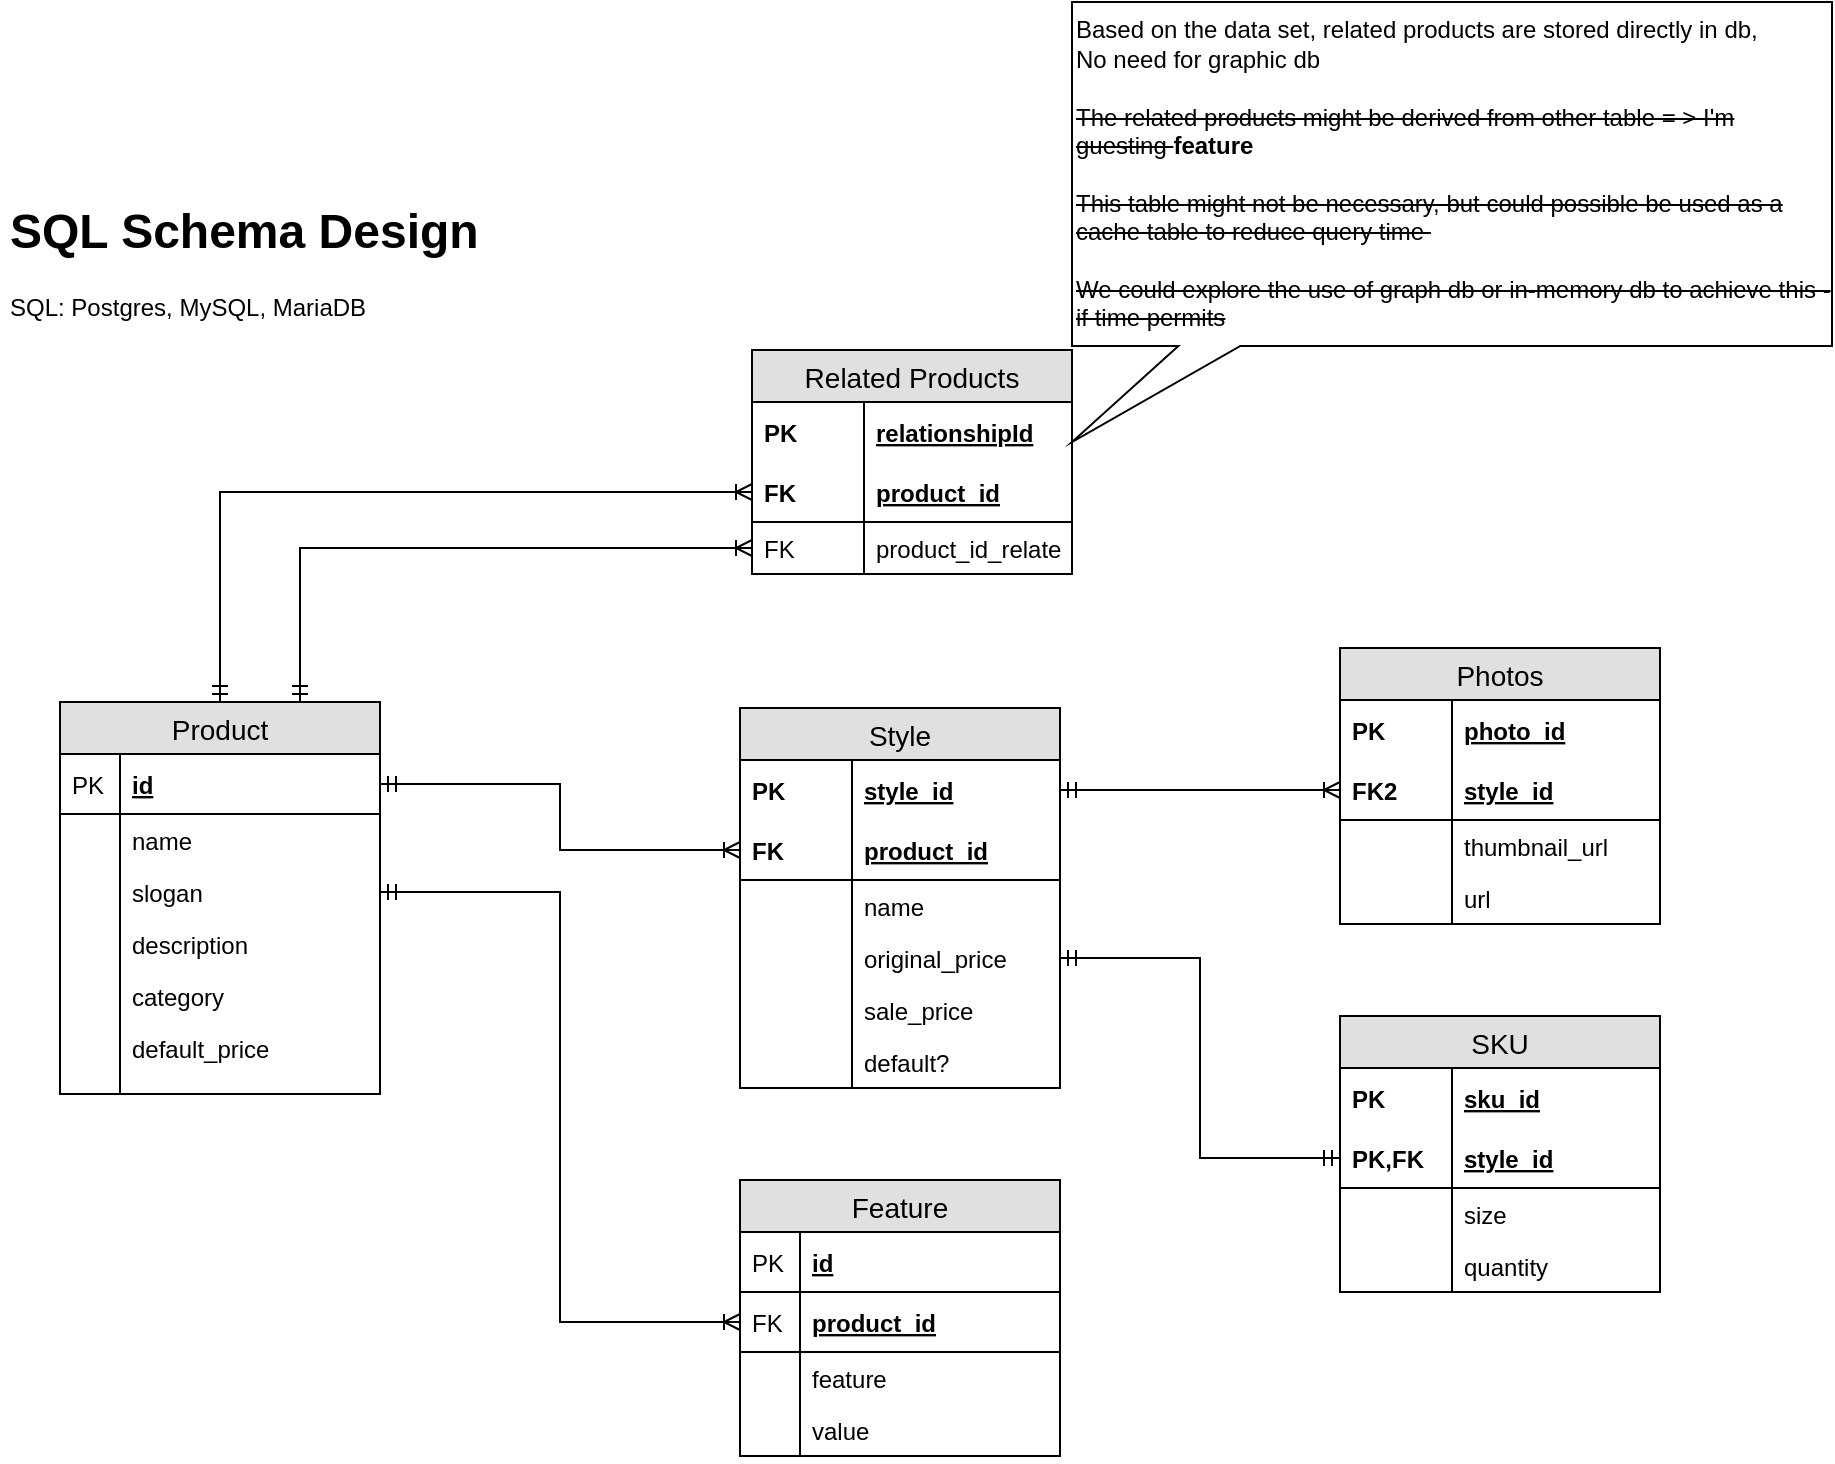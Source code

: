 <mxfile version="11.0.8" type="github"><diagram id="TIVP_XrBIzFT0ges4xfB" name="Page-1"><mxGraphModel dx="946" dy="1622" grid="1" gridSize="10" guides="1" tooltips="1" connect="1" arrows="1" fold="1" page="1" pageScale="1" pageWidth="850" pageHeight="1100" math="0" shadow="0"><root><mxCell id="0"/><mxCell id="1" parent="0"/><mxCell id="KQjjP51uAvzfrRVnFi1h-1" value="&lt;h1&gt;SQL Schema Design&lt;/h1&gt;&lt;p&gt;SQL: Postgres, MySQL, MariaDB&lt;/p&gt;" style="text;html=1;strokeColor=none;fillColor=none;spacing=5;spacingTop=-20;whiteSpace=wrap;overflow=hidden;rounded=0;" parent="1" vertex="1"><mxGeometry x="10" y="-35" width="280" height="120" as="geometry"/></mxCell><mxCell id="KQjjP51uAvzfrRVnFi1h-161" style="edgeStyle=orthogonalEdgeStyle;rounded=0;orthogonalLoop=1;jettySize=auto;html=1;entryX=0;entryY=0.5;entryDx=0;entryDy=0;startArrow=ERmandOne;startFill=0;endArrow=ERoneToMany;endFill=0;" parent="1" source="KQjjP51uAvzfrRVnFi1h-34" target="KQjjP51uAvzfrRVnFi1h-155" edge="1"><mxGeometry relative="1" as="geometry"/></mxCell><mxCell id="KQjjP51uAvzfrRVnFi1h-176" style="edgeStyle=orthogonalEdgeStyle;rounded=0;orthogonalLoop=1;jettySize=auto;html=1;exitX=0.75;exitY=0;exitDx=0;exitDy=0;entryX=0;entryY=0.5;entryDx=0;entryDy=0;startArrow=ERmandOne;startFill=0;endArrow=ERoneToMany;endFill=0;" parent="1" source="KQjjP51uAvzfrRVnFi1h-34" target="KQjjP51uAvzfrRVnFi1h-157" edge="1"><mxGeometry relative="1" as="geometry"/></mxCell><mxCell id="KQjjP51uAvzfrRVnFi1h-34" value="Product" style="swimlane;fontStyle=0;childLayout=stackLayout;horizontal=1;startSize=26;fillColor=#e0e0e0;horizontalStack=0;resizeParent=1;resizeParentMax=0;resizeLast=0;collapsible=1;marginBottom=0;swimlaneFillColor=#ffffff;align=center;fontSize=14;" parent="1" vertex="1"><mxGeometry x="40" y="220" width="160" height="196" as="geometry"/></mxCell><mxCell id="KQjjP51uAvzfrRVnFi1h-35" value="id" style="shape=partialRectangle;top=0;left=0;right=0;bottom=1;align=left;verticalAlign=middle;fillColor=none;spacingLeft=34;spacingRight=4;overflow=hidden;rotatable=0;points=[[0,0.5],[1,0.5]];portConstraint=eastwest;dropTarget=0;fontStyle=5;fontSize=12;" parent="KQjjP51uAvzfrRVnFi1h-34" vertex="1"><mxGeometry y="26" width="160" height="30" as="geometry"/></mxCell><mxCell id="KQjjP51uAvzfrRVnFi1h-36" value="PK" style="shape=partialRectangle;top=0;left=0;bottom=0;fillColor=none;align=left;verticalAlign=middle;spacingLeft=4;spacingRight=4;overflow=hidden;rotatable=0;points=[];portConstraint=eastwest;part=1;fontSize=12;" parent="KQjjP51uAvzfrRVnFi1h-35" vertex="1" connectable="0"><mxGeometry width="30" height="30" as="geometry"/></mxCell><mxCell id="KQjjP51uAvzfrRVnFi1h-37" value="name" style="shape=partialRectangle;top=0;left=0;right=0;bottom=0;align=left;verticalAlign=top;fillColor=none;spacingLeft=34;spacingRight=4;overflow=hidden;rotatable=0;points=[[0,0.5],[1,0.5]];portConstraint=eastwest;dropTarget=0;fontSize=12;" parent="KQjjP51uAvzfrRVnFi1h-34" vertex="1"><mxGeometry y="56" width="160" height="26" as="geometry"/></mxCell><mxCell id="KQjjP51uAvzfrRVnFi1h-38" value="" style="shape=partialRectangle;top=0;left=0;bottom=0;fillColor=none;align=left;verticalAlign=top;spacingLeft=4;spacingRight=4;overflow=hidden;rotatable=0;points=[];portConstraint=eastwest;part=1;fontSize=12;" parent="KQjjP51uAvzfrRVnFi1h-37" vertex="1" connectable="0"><mxGeometry width="30" height="26" as="geometry"/></mxCell><mxCell id="KQjjP51uAvzfrRVnFi1h-39" value="slogan" style="shape=partialRectangle;top=0;left=0;right=0;bottom=0;align=left;verticalAlign=top;fillColor=none;spacingLeft=34;spacingRight=4;overflow=hidden;rotatable=0;points=[[0,0.5],[1,0.5]];portConstraint=eastwest;dropTarget=0;fontSize=12;" parent="KQjjP51uAvzfrRVnFi1h-34" vertex="1"><mxGeometry y="82" width="160" height="26" as="geometry"/></mxCell><mxCell id="KQjjP51uAvzfrRVnFi1h-40" value="" style="shape=partialRectangle;top=0;left=0;bottom=0;fillColor=none;align=left;verticalAlign=top;spacingLeft=4;spacingRight=4;overflow=hidden;rotatable=0;points=[];portConstraint=eastwest;part=1;fontSize=12;" parent="KQjjP51uAvzfrRVnFi1h-39" vertex="1" connectable="0"><mxGeometry width="30" height="26" as="geometry"/></mxCell><mxCell id="KQjjP51uAvzfrRVnFi1h-41" value="description" style="shape=partialRectangle;top=0;left=0;right=0;bottom=0;align=left;verticalAlign=top;fillColor=none;spacingLeft=34;spacingRight=4;overflow=hidden;rotatable=0;points=[[0,0.5],[1,0.5]];portConstraint=eastwest;dropTarget=0;fontSize=12;" parent="KQjjP51uAvzfrRVnFi1h-34" vertex="1"><mxGeometry y="108" width="160" height="26" as="geometry"/></mxCell><mxCell id="KQjjP51uAvzfrRVnFi1h-42" value="" style="shape=partialRectangle;top=0;left=0;bottom=0;fillColor=none;align=left;verticalAlign=top;spacingLeft=4;spacingRight=4;overflow=hidden;rotatable=0;points=[];portConstraint=eastwest;part=1;fontSize=12;" parent="KQjjP51uAvzfrRVnFi1h-41" vertex="1" connectable="0"><mxGeometry width="30" height="26" as="geometry"/></mxCell><mxCell id="KQjjP51uAvzfrRVnFi1h-45" value="category" style="shape=partialRectangle;top=0;left=0;right=0;bottom=0;align=left;verticalAlign=top;fillColor=none;spacingLeft=34;spacingRight=4;overflow=hidden;rotatable=0;points=[[0,0.5],[1,0.5]];portConstraint=eastwest;dropTarget=0;fontSize=12;" parent="KQjjP51uAvzfrRVnFi1h-34" vertex="1"><mxGeometry y="134" width="160" height="26" as="geometry"/></mxCell><mxCell id="KQjjP51uAvzfrRVnFi1h-46" value="" style="shape=partialRectangle;top=0;left=0;bottom=0;fillColor=none;align=left;verticalAlign=top;spacingLeft=4;spacingRight=4;overflow=hidden;rotatable=0;points=[];portConstraint=eastwest;part=1;fontSize=12;" parent="KQjjP51uAvzfrRVnFi1h-45" vertex="1" connectable="0"><mxGeometry width="30" height="26" as="geometry"/></mxCell><mxCell id="KQjjP51uAvzfrRVnFi1h-47" value="default_price" style="shape=partialRectangle;top=0;left=0;right=0;bottom=0;align=left;verticalAlign=top;fillColor=none;spacingLeft=34;spacingRight=4;overflow=hidden;rotatable=0;points=[[0,0.5],[1,0.5]];portConstraint=eastwest;dropTarget=0;fontSize=12;" parent="KQjjP51uAvzfrRVnFi1h-34" vertex="1"><mxGeometry y="160" width="160" height="26" as="geometry"/></mxCell><mxCell id="KQjjP51uAvzfrRVnFi1h-48" value="" style="shape=partialRectangle;top=0;left=0;bottom=0;fillColor=none;align=left;verticalAlign=top;spacingLeft=4;spacingRight=4;overflow=hidden;rotatable=0;points=[];portConstraint=eastwest;part=1;fontSize=12;" parent="KQjjP51uAvzfrRVnFi1h-47" vertex="1" connectable="0"><mxGeometry width="30" height="26" as="geometry"/></mxCell><mxCell id="KQjjP51uAvzfrRVnFi1h-43" value="" style="shape=partialRectangle;top=0;left=0;right=0;bottom=0;align=left;verticalAlign=top;fillColor=none;spacingLeft=34;spacingRight=4;overflow=hidden;rotatable=0;points=[[0,0.5],[1,0.5]];portConstraint=eastwest;dropTarget=0;fontSize=12;" parent="KQjjP51uAvzfrRVnFi1h-34" vertex="1"><mxGeometry y="186" width="160" height="10" as="geometry"/></mxCell><mxCell id="KQjjP51uAvzfrRVnFi1h-44" value="" style="shape=partialRectangle;top=0;left=0;bottom=0;fillColor=none;align=left;verticalAlign=top;spacingLeft=4;spacingRight=4;overflow=hidden;rotatable=0;points=[];portConstraint=eastwest;part=1;fontSize=12;" parent="KQjjP51uAvzfrRVnFi1h-43" vertex="1" connectable="0"><mxGeometry width="30" height="10" as="geometry"/></mxCell><mxCell id="KQjjP51uAvzfrRVnFi1h-57" value="Feature" style="swimlane;fontStyle=0;childLayout=stackLayout;horizontal=1;startSize=26;fillColor=#e0e0e0;horizontalStack=0;resizeParent=1;resizeParentMax=0;resizeLast=0;collapsible=1;marginBottom=0;swimlaneFillColor=#ffffff;align=center;fontSize=14;" parent="1" vertex="1"><mxGeometry x="380" y="459" width="160" height="138" as="geometry"/></mxCell><mxCell id="KQjjP51uAvzfrRVnFi1h-58" value="id" style="shape=partialRectangle;top=0;left=0;right=0;bottom=1;align=left;verticalAlign=middle;fillColor=none;spacingLeft=34;spacingRight=4;overflow=hidden;rotatable=0;points=[[0,0.5],[1,0.5]];portConstraint=eastwest;dropTarget=0;fontStyle=5;fontSize=12;" parent="KQjjP51uAvzfrRVnFi1h-57" vertex="1"><mxGeometry y="26" width="160" height="30" as="geometry"/></mxCell><mxCell id="KQjjP51uAvzfrRVnFi1h-59" value="PK" style="shape=partialRectangle;top=0;left=0;bottom=0;fillColor=none;align=left;verticalAlign=middle;spacingLeft=4;spacingRight=4;overflow=hidden;rotatable=0;points=[];portConstraint=eastwest;part=1;fontSize=12;" parent="KQjjP51uAvzfrRVnFi1h-58" vertex="1" connectable="0"><mxGeometry width="30" height="30" as="geometry"/></mxCell><mxCell id="GdgLLW1d6r5RP51SxMIx-8" value="product_id" style="shape=partialRectangle;top=0;left=0;right=0;bottom=1;align=left;verticalAlign=middle;fillColor=none;spacingLeft=34;spacingRight=4;overflow=hidden;rotatable=0;points=[[0,0.5],[1,0.5]];portConstraint=eastwest;dropTarget=0;fontStyle=5;fontSize=12;" vertex="1" parent="KQjjP51uAvzfrRVnFi1h-57"><mxGeometry y="56" width="160" height="30" as="geometry"/></mxCell><mxCell id="GdgLLW1d6r5RP51SxMIx-9" value="FK" style="shape=partialRectangle;top=0;left=0;bottom=0;fillColor=none;align=left;verticalAlign=middle;spacingLeft=4;spacingRight=4;overflow=hidden;rotatable=0;points=[];portConstraint=eastwest;part=1;fontSize=12;" vertex="1" connectable="0" parent="GdgLLW1d6r5RP51SxMIx-8"><mxGeometry width="30" height="30" as="geometry"/></mxCell><mxCell id="KQjjP51uAvzfrRVnFi1h-60" value="feature" style="shape=partialRectangle;top=0;left=0;right=0;bottom=0;align=left;verticalAlign=top;fillColor=none;spacingLeft=34;spacingRight=4;overflow=hidden;rotatable=0;points=[[0,0.5],[1,0.5]];portConstraint=eastwest;dropTarget=0;fontSize=12;" parent="KQjjP51uAvzfrRVnFi1h-57" vertex="1"><mxGeometry y="86" width="160" height="26" as="geometry"/></mxCell><mxCell id="KQjjP51uAvzfrRVnFi1h-61" value="" style="shape=partialRectangle;top=0;left=0;bottom=0;fillColor=none;align=left;verticalAlign=top;spacingLeft=4;spacingRight=4;overflow=hidden;rotatable=0;points=[];portConstraint=eastwest;part=1;fontSize=12;" parent="KQjjP51uAvzfrRVnFi1h-60" vertex="1" connectable="0"><mxGeometry width="30" height="26" as="geometry"/></mxCell><mxCell id="KQjjP51uAvzfrRVnFi1h-62" value="value" style="shape=partialRectangle;top=0;left=0;right=0;bottom=0;align=left;verticalAlign=top;fillColor=none;spacingLeft=34;spacingRight=4;overflow=hidden;rotatable=0;points=[[0,0.5],[1,0.5]];portConstraint=eastwest;dropTarget=0;fontSize=12;" parent="KQjjP51uAvzfrRVnFi1h-57" vertex="1"><mxGeometry y="112" width="160" height="26" as="geometry"/></mxCell><mxCell id="KQjjP51uAvzfrRVnFi1h-63" value="" style="shape=partialRectangle;top=0;left=0;bottom=0;fillColor=none;align=left;verticalAlign=top;spacingLeft=4;spacingRight=4;overflow=hidden;rotatable=0;points=[];portConstraint=eastwest;part=1;fontSize=12;" parent="KQjjP51uAvzfrRVnFi1h-62" vertex="1" connectable="0"><mxGeometry width="30" height="26" as="geometry"/></mxCell><mxCell id="KQjjP51uAvzfrRVnFi1h-73" value="Style" style="swimlane;fontStyle=0;childLayout=stackLayout;horizontal=1;startSize=26;fillColor=#e0e0e0;horizontalStack=0;resizeParent=1;resizeParentMax=0;resizeLast=0;collapsible=1;marginBottom=0;swimlaneFillColor=#ffffff;align=center;fontSize=14;" parent="1" vertex="1"><mxGeometry x="380" y="223" width="160" height="190" as="geometry"/></mxCell><mxCell id="KQjjP51uAvzfrRVnFi1h-74" value="style_id" style="shape=partialRectangle;top=0;left=0;right=0;bottom=0;align=left;verticalAlign=middle;fillColor=none;spacingLeft=60;spacingRight=4;overflow=hidden;rotatable=0;points=[[0,0.5],[1,0.5]];portConstraint=eastwest;dropTarget=0;fontStyle=5;fontSize=12;" parent="KQjjP51uAvzfrRVnFi1h-73" vertex="1"><mxGeometry y="26" width="160" height="30" as="geometry"/></mxCell><mxCell id="KQjjP51uAvzfrRVnFi1h-75" value="PK" style="shape=partialRectangle;fontStyle=1;top=0;left=0;bottom=0;fillColor=none;align=left;verticalAlign=middle;spacingLeft=4;spacingRight=4;overflow=hidden;rotatable=0;points=[];portConstraint=eastwest;part=1;fontSize=12;" parent="KQjjP51uAvzfrRVnFi1h-74" vertex="1" connectable="0"><mxGeometry width="56" height="30" as="geometry"/></mxCell><mxCell id="KQjjP51uAvzfrRVnFi1h-76" value="product_id" style="shape=partialRectangle;top=0;left=0;right=0;bottom=1;align=left;verticalAlign=middle;fillColor=none;spacingLeft=60;spacingRight=4;overflow=hidden;rotatable=0;points=[[0,0.5],[1,0.5]];portConstraint=eastwest;dropTarget=0;fontStyle=5;fontSize=12;" parent="KQjjP51uAvzfrRVnFi1h-73" vertex="1"><mxGeometry y="56" width="160" height="30" as="geometry"/></mxCell><mxCell id="KQjjP51uAvzfrRVnFi1h-77" value="FK" style="shape=partialRectangle;fontStyle=1;top=0;left=0;bottom=0;fillColor=none;align=left;verticalAlign=middle;spacingLeft=4;spacingRight=4;overflow=hidden;rotatable=0;points=[];portConstraint=eastwest;part=1;fontSize=12;" parent="KQjjP51uAvzfrRVnFi1h-76" vertex="1" connectable="0"><mxGeometry width="56" height="30" as="geometry"/></mxCell><mxCell id="KQjjP51uAvzfrRVnFi1h-78" value="name" style="shape=partialRectangle;top=0;left=0;right=0;bottom=0;align=left;verticalAlign=top;fillColor=none;spacingLeft=60;spacingRight=4;overflow=hidden;rotatable=0;points=[[0,0.5],[1,0.5]];portConstraint=eastwest;dropTarget=0;fontSize=12;" parent="KQjjP51uAvzfrRVnFi1h-73" vertex="1"><mxGeometry y="86" width="160" height="26" as="geometry"/></mxCell><mxCell id="KQjjP51uAvzfrRVnFi1h-79" value="" style="shape=partialRectangle;top=0;left=0;bottom=0;fillColor=none;align=left;verticalAlign=top;spacingLeft=4;spacingRight=4;overflow=hidden;rotatable=0;points=[];portConstraint=eastwest;part=1;fontSize=12;" parent="KQjjP51uAvzfrRVnFi1h-78" vertex="1" connectable="0"><mxGeometry width="56" height="26" as="geometry"/></mxCell><mxCell id="KQjjP51uAvzfrRVnFi1h-80" value="original_price" style="shape=partialRectangle;top=0;left=0;right=0;bottom=0;align=left;verticalAlign=top;fillColor=none;spacingLeft=60;spacingRight=4;overflow=hidden;rotatable=0;points=[[0,0.5],[1,0.5]];portConstraint=eastwest;dropTarget=0;fontSize=12;" parent="KQjjP51uAvzfrRVnFi1h-73" vertex="1"><mxGeometry y="112" width="160" height="26" as="geometry"/></mxCell><mxCell id="KQjjP51uAvzfrRVnFi1h-81" value="" style="shape=partialRectangle;top=0;left=0;bottom=0;fillColor=none;align=left;verticalAlign=top;spacingLeft=4;spacingRight=4;overflow=hidden;rotatable=0;points=[];portConstraint=eastwest;part=1;fontSize=12;" parent="KQjjP51uAvzfrRVnFi1h-80" vertex="1" connectable="0"><mxGeometry width="56" height="26" as="geometry"/></mxCell><mxCell id="KQjjP51uAvzfrRVnFi1h-82" value="sale_price" style="shape=partialRectangle;top=0;left=0;right=0;bottom=0;align=left;verticalAlign=top;fillColor=none;spacingLeft=60;spacingRight=4;overflow=hidden;rotatable=0;points=[[0,0.5],[1,0.5]];portConstraint=eastwest;dropTarget=0;fontSize=12;" parent="KQjjP51uAvzfrRVnFi1h-73" vertex="1"><mxGeometry y="138" width="160" height="26" as="geometry"/></mxCell><mxCell id="KQjjP51uAvzfrRVnFi1h-83" value="" style="shape=partialRectangle;top=0;left=0;bottom=0;fillColor=none;align=left;verticalAlign=top;spacingLeft=4;spacingRight=4;overflow=hidden;rotatable=0;points=[];portConstraint=eastwest;part=1;fontSize=12;" parent="KQjjP51uAvzfrRVnFi1h-82" vertex="1" connectable="0"><mxGeometry width="56" height="26" as="geometry"/></mxCell><mxCell id="KQjjP51uAvzfrRVnFi1h-84" value="default?" style="shape=partialRectangle;top=0;left=0;right=0;bottom=0;align=left;verticalAlign=top;fillColor=none;spacingLeft=60;spacingRight=4;overflow=hidden;rotatable=0;points=[[0,0.5],[1,0.5]];portConstraint=eastwest;dropTarget=0;fontSize=12;" parent="KQjjP51uAvzfrRVnFi1h-73" vertex="1"><mxGeometry y="164" width="160" height="26" as="geometry"/></mxCell><mxCell id="KQjjP51uAvzfrRVnFi1h-85" value="" style="shape=partialRectangle;top=0;left=0;bottom=0;fillColor=none;align=left;verticalAlign=top;spacingLeft=4;spacingRight=4;overflow=hidden;rotatable=0;points=[];portConstraint=eastwest;part=1;fontSize=12;" parent="KQjjP51uAvzfrRVnFi1h-84" vertex="1" connectable="0"><mxGeometry width="56" height="26" as="geometry"/></mxCell><mxCell id="KQjjP51uAvzfrRVnFi1h-91" style="edgeStyle=orthogonalEdgeStyle;rounded=0;orthogonalLoop=1;jettySize=auto;html=1;startArrow=ERmandOne;startFill=0;endArrow=ERoneToMany;endFill=0;entryX=0;entryY=0.5;entryDx=0;entryDy=0;" parent="1" source="KQjjP51uAvzfrRVnFi1h-74" target="KQjjP51uAvzfrRVnFi1h-108" edge="1"><mxGeometry relative="1" as="geometry"><mxPoint x="680" y="613" as="targetPoint"/></mxGeometry></mxCell><mxCell id="KQjjP51uAvzfrRVnFi1h-105" value="Photos" style="swimlane;fontStyle=0;childLayout=stackLayout;horizontal=1;startSize=26;fillColor=#e0e0e0;horizontalStack=0;resizeParent=1;resizeParentMax=0;resizeLast=0;collapsible=1;marginBottom=0;swimlaneFillColor=#ffffff;align=center;fontSize=14;" parent="1" vertex="1"><mxGeometry x="680" y="193" width="160" height="138" as="geometry"/></mxCell><mxCell id="KQjjP51uAvzfrRVnFi1h-106" value="photo_id" style="shape=partialRectangle;top=0;left=0;right=0;bottom=0;align=left;verticalAlign=middle;fillColor=none;spacingLeft=60;spacingRight=4;overflow=hidden;rotatable=0;points=[[0,0.5],[1,0.5]];portConstraint=eastwest;dropTarget=0;fontStyle=5;fontSize=12;" parent="KQjjP51uAvzfrRVnFi1h-105" vertex="1"><mxGeometry y="26" width="160" height="30" as="geometry"/></mxCell><mxCell id="KQjjP51uAvzfrRVnFi1h-107" value="PK" style="shape=partialRectangle;fontStyle=1;top=0;left=0;bottom=0;fillColor=none;align=left;verticalAlign=middle;spacingLeft=4;spacingRight=4;overflow=hidden;rotatable=0;points=[];portConstraint=eastwest;part=1;fontSize=12;" parent="KQjjP51uAvzfrRVnFi1h-106" vertex="1" connectable="0"><mxGeometry width="56" height="30" as="geometry"/></mxCell><mxCell id="KQjjP51uAvzfrRVnFi1h-108" value="style_id" style="shape=partialRectangle;top=0;left=0;right=0;bottom=1;align=left;verticalAlign=middle;fillColor=none;spacingLeft=60;spacingRight=4;overflow=hidden;rotatable=0;points=[[0,0.5],[1,0.5]];portConstraint=eastwest;dropTarget=0;fontStyle=5;fontSize=12;" parent="KQjjP51uAvzfrRVnFi1h-105" vertex="1"><mxGeometry y="56" width="160" height="30" as="geometry"/></mxCell><mxCell id="KQjjP51uAvzfrRVnFi1h-109" value="FK2" style="shape=partialRectangle;fontStyle=1;top=0;left=0;bottom=0;fillColor=none;align=left;verticalAlign=middle;spacingLeft=4;spacingRight=4;overflow=hidden;rotatable=0;points=[];portConstraint=eastwest;part=1;fontSize=12;" parent="KQjjP51uAvzfrRVnFi1h-108" vertex="1" connectable="0"><mxGeometry width="56" height="30" as="geometry"/></mxCell><mxCell id="KQjjP51uAvzfrRVnFi1h-110" value="thumbnail_url" style="shape=partialRectangle;top=0;left=0;right=0;bottom=0;align=left;verticalAlign=top;fillColor=none;spacingLeft=60;spacingRight=4;overflow=hidden;rotatable=0;points=[[0,0.5],[1,0.5]];portConstraint=eastwest;dropTarget=0;fontSize=12;" parent="KQjjP51uAvzfrRVnFi1h-105" vertex="1"><mxGeometry y="86" width="160" height="26" as="geometry"/></mxCell><mxCell id="KQjjP51uAvzfrRVnFi1h-111" value="" style="shape=partialRectangle;top=0;left=0;bottom=0;fillColor=none;align=left;verticalAlign=top;spacingLeft=4;spacingRight=4;overflow=hidden;rotatable=0;points=[];portConstraint=eastwest;part=1;fontSize=12;" parent="KQjjP51uAvzfrRVnFi1h-110" vertex="1" connectable="0"><mxGeometry width="56" height="26" as="geometry"/></mxCell><mxCell id="KQjjP51uAvzfrRVnFi1h-114" value="url" style="shape=partialRectangle;top=0;left=0;right=0;bottom=0;align=left;verticalAlign=top;fillColor=none;spacingLeft=60;spacingRight=4;overflow=hidden;rotatable=0;points=[[0,0.5],[1,0.5]];portConstraint=eastwest;dropTarget=0;fontSize=12;" parent="KQjjP51uAvzfrRVnFi1h-105" vertex="1"><mxGeometry y="112" width="160" height="26" as="geometry"/></mxCell><mxCell id="KQjjP51uAvzfrRVnFi1h-115" value="" style="shape=partialRectangle;top=0;left=0;bottom=0;fillColor=none;align=left;verticalAlign=top;spacingLeft=4;spacingRight=4;overflow=hidden;rotatable=0;points=[];portConstraint=eastwest;part=1;fontSize=12;" parent="KQjjP51uAvzfrRVnFi1h-114" vertex="1" connectable="0"><mxGeometry width="56" height="26" as="geometry"/></mxCell><mxCell id="KQjjP51uAvzfrRVnFi1h-128" value="SKU" style="swimlane;fontStyle=0;childLayout=stackLayout;horizontal=1;startSize=26;fillColor=#e0e0e0;horizontalStack=0;resizeParent=1;resizeParentMax=0;resizeLast=0;collapsible=1;marginBottom=0;swimlaneFillColor=#ffffff;align=center;fontSize=14;" parent="1" vertex="1"><mxGeometry x="680" y="377" width="160" height="138" as="geometry"/></mxCell><mxCell id="KQjjP51uAvzfrRVnFi1h-129" value="sku_id" style="shape=partialRectangle;top=0;left=0;right=0;bottom=0;align=left;verticalAlign=middle;fillColor=none;spacingLeft=60;spacingRight=4;overflow=hidden;rotatable=0;points=[[0,0.5],[1,0.5]];portConstraint=eastwest;dropTarget=0;fontStyle=5;fontSize=12;" parent="KQjjP51uAvzfrRVnFi1h-128" vertex="1"><mxGeometry y="26" width="160" height="30" as="geometry"/></mxCell><mxCell id="KQjjP51uAvzfrRVnFi1h-130" value="PK" style="shape=partialRectangle;fontStyle=1;top=0;left=0;bottom=0;fillColor=none;align=left;verticalAlign=middle;spacingLeft=4;spacingRight=4;overflow=hidden;rotatable=0;points=[];portConstraint=eastwest;part=1;fontSize=12;" parent="KQjjP51uAvzfrRVnFi1h-129" vertex="1" connectable="0"><mxGeometry width="56" height="30" as="geometry"/></mxCell><mxCell id="KQjjP51uAvzfrRVnFi1h-131" value="style_id" style="shape=partialRectangle;top=0;left=0;right=0;bottom=1;align=left;verticalAlign=middle;fillColor=none;spacingLeft=60;spacingRight=4;overflow=hidden;rotatable=0;points=[[0,0.5],[1,0.5]];portConstraint=eastwest;dropTarget=0;fontStyle=5;fontSize=12;" parent="KQjjP51uAvzfrRVnFi1h-128" vertex="1"><mxGeometry y="56" width="160" height="30" as="geometry"/></mxCell><mxCell id="KQjjP51uAvzfrRVnFi1h-132" value="PK,FK" style="shape=partialRectangle;fontStyle=1;top=0;left=0;bottom=0;fillColor=none;align=left;verticalAlign=middle;spacingLeft=4;spacingRight=4;overflow=hidden;rotatable=0;points=[];portConstraint=eastwest;part=1;fontSize=12;" parent="KQjjP51uAvzfrRVnFi1h-131" vertex="1" connectable="0"><mxGeometry width="56" height="30" as="geometry"/></mxCell><mxCell id="KQjjP51uAvzfrRVnFi1h-133" value="size&#10;" style="shape=partialRectangle;top=0;left=0;right=0;bottom=0;align=left;verticalAlign=top;fillColor=none;spacingLeft=60;spacingRight=4;overflow=hidden;rotatable=0;points=[[0,0.5],[1,0.5]];portConstraint=eastwest;dropTarget=0;fontSize=12;" parent="KQjjP51uAvzfrRVnFi1h-128" vertex="1"><mxGeometry y="86" width="160" height="26" as="geometry"/></mxCell><mxCell id="KQjjP51uAvzfrRVnFi1h-134" value="" style="shape=partialRectangle;top=0;left=0;bottom=0;fillColor=none;align=left;verticalAlign=top;spacingLeft=4;spacingRight=4;overflow=hidden;rotatable=0;points=[];portConstraint=eastwest;part=1;fontSize=12;" parent="KQjjP51uAvzfrRVnFi1h-133" vertex="1" connectable="0"><mxGeometry width="56" height="26" as="geometry"/></mxCell><mxCell id="KQjjP51uAvzfrRVnFi1h-135" value="quantity" style="shape=partialRectangle;top=0;left=0;right=0;bottom=0;align=left;verticalAlign=top;fillColor=none;spacingLeft=60;spacingRight=4;overflow=hidden;rotatable=0;points=[[0,0.5],[1,0.5]];portConstraint=eastwest;dropTarget=0;fontSize=12;" parent="KQjjP51uAvzfrRVnFi1h-128" vertex="1"><mxGeometry y="112" width="160" height="26" as="geometry"/></mxCell><mxCell id="KQjjP51uAvzfrRVnFi1h-136" value="" style="shape=partialRectangle;top=0;left=0;bottom=0;fillColor=none;align=left;verticalAlign=top;spacingLeft=4;spacingRight=4;overflow=hidden;rotatable=0;points=[];portConstraint=eastwest;part=1;fontSize=12;" parent="KQjjP51uAvzfrRVnFi1h-135" vertex="1" connectable="0"><mxGeometry width="56" height="26" as="geometry"/></mxCell><mxCell id="KQjjP51uAvzfrRVnFi1h-152" value="Related Products" style="swimlane;fontStyle=0;childLayout=stackLayout;horizontal=1;startSize=26;fillColor=#e0e0e0;horizontalStack=0;resizeParent=1;resizeParentMax=0;resizeLast=0;collapsible=1;marginBottom=0;swimlaneFillColor=#ffffff;align=center;fontSize=14;" parent="1" vertex="1"><mxGeometry x="386" y="44" width="160" height="112" as="geometry"/></mxCell><mxCell id="KQjjP51uAvzfrRVnFi1h-153" value="relationshipId" style="shape=partialRectangle;top=0;left=0;right=0;bottom=0;align=left;verticalAlign=middle;fillColor=none;spacingLeft=60;spacingRight=4;overflow=hidden;rotatable=0;points=[[0,0.5],[1,0.5]];portConstraint=eastwest;dropTarget=0;fontStyle=5;fontSize=12;" parent="KQjjP51uAvzfrRVnFi1h-152" vertex="1"><mxGeometry y="26" width="160" height="30" as="geometry"/></mxCell><mxCell id="KQjjP51uAvzfrRVnFi1h-154" value="PK" style="shape=partialRectangle;fontStyle=1;top=0;left=0;bottom=0;fillColor=none;align=left;verticalAlign=middle;spacingLeft=4;spacingRight=4;overflow=hidden;rotatable=0;points=[];portConstraint=eastwest;part=1;fontSize=12;" parent="KQjjP51uAvzfrRVnFi1h-153" vertex="1" connectable="0"><mxGeometry width="56" height="30" as="geometry"/></mxCell><mxCell id="KQjjP51uAvzfrRVnFi1h-155" value="product_id" style="shape=partialRectangle;top=0;left=0;right=0;bottom=1;align=left;verticalAlign=middle;fillColor=none;spacingLeft=60;spacingRight=4;overflow=hidden;rotatable=0;points=[[0,0.5],[1,0.5]];portConstraint=eastwest;dropTarget=0;fontStyle=5;fontSize=12;" parent="KQjjP51uAvzfrRVnFi1h-152" vertex="1"><mxGeometry y="56" width="160" height="30" as="geometry"/></mxCell><mxCell id="KQjjP51uAvzfrRVnFi1h-156" value="FK" style="shape=partialRectangle;fontStyle=1;top=0;left=0;bottom=0;fillColor=none;align=left;verticalAlign=middle;spacingLeft=4;spacingRight=4;overflow=hidden;rotatable=0;points=[];portConstraint=eastwest;part=1;fontSize=12;" parent="KQjjP51uAvzfrRVnFi1h-155" vertex="1" connectable="0"><mxGeometry width="56" height="30" as="geometry"/></mxCell><mxCell id="KQjjP51uAvzfrRVnFi1h-157" value="product_id_related" style="shape=partialRectangle;top=0;left=0;right=0;bottom=0;align=left;verticalAlign=top;fillColor=none;spacingLeft=60;spacingRight=4;overflow=hidden;rotatable=0;points=[[0,0.5],[1,0.5]];portConstraint=eastwest;dropTarget=0;fontSize=12;" parent="KQjjP51uAvzfrRVnFi1h-152" vertex="1"><mxGeometry y="86" width="160" height="26" as="geometry"/></mxCell><mxCell id="KQjjP51uAvzfrRVnFi1h-158" value="FK" style="shape=partialRectangle;top=0;left=0;bottom=0;fillColor=none;align=left;verticalAlign=top;spacingLeft=4;spacingRight=4;overflow=hidden;rotatable=0;points=[];portConstraint=eastwest;part=1;fontSize=12;" parent="KQjjP51uAvzfrRVnFi1h-157" vertex="1" connectable="0"><mxGeometry width="56" height="26" as="geometry"/></mxCell><mxCell id="KQjjP51uAvzfrRVnFi1h-160" style="edgeStyle=orthogonalEdgeStyle;rounded=0;orthogonalLoop=1;jettySize=auto;html=1;entryX=0;entryY=0.5;entryDx=0;entryDy=0;startArrow=ERmandOne;startFill=0;endArrow=ERoneToMany;endFill=0;" parent="1" source="KQjjP51uAvzfrRVnFi1h-39" target="GdgLLW1d6r5RP51SxMIx-8" edge="1"><mxGeometry relative="1" as="geometry"><mxPoint x="380" y="520" as="targetPoint"/></mxGeometry></mxCell><mxCell id="KQjjP51uAvzfrRVnFi1h-178" value="&lt;span style=&quot;white-space: normal&quot;&gt;Based on the data set, related products are stored directly in db,&lt;br&gt;No need for graphic db&lt;br&gt;&lt;br&gt;&lt;strike&gt;The related products might be derived from other table = &amp;gt; I'm guesting&amp;nbsp;&lt;/strike&gt;&lt;/span&gt;&lt;b style=&quot;white-space: normal&quot;&gt;feature&lt;/b&gt;&lt;br style=&quot;white-space: normal&quot;&gt;&lt;br style=&quot;white-space: normal&quot;&gt;&lt;strike&gt;&lt;span style=&quot;white-space: normal&quot;&gt;This table might not be necessary, but could possible be used as a cache table to reduce query time&amp;nbsp;&lt;/span&gt;&lt;br style=&quot;white-space: normal&quot;&gt;&lt;br style=&quot;white-space: normal&quot;&gt;&lt;span style=&quot;white-space: normal&quot;&gt;We could explore the use of graph db or in-memory&amp;nbsp;db to achieve this - if time permits&lt;/span&gt;&lt;/strike&gt;" style="shape=callout;whiteSpace=wrap;html=1;perimeter=calloutPerimeter;position2=0;size=48;position=0.14;base=31;align=left;" parent="1" vertex="1"><mxGeometry x="546" y="-130" width="380" height="220" as="geometry"/></mxCell><mxCell id="KQjjP51uAvzfrRVnFi1h-179" style="edgeStyle=orthogonalEdgeStyle;rounded=0;orthogonalLoop=1;jettySize=auto;html=1;entryX=0;entryY=0.5;entryDx=0;entryDy=0;startArrow=ERmandOne;startFill=0;endArrow=ERoneToMany;endFill=0;" parent="1" source="KQjjP51uAvzfrRVnFi1h-35" target="KQjjP51uAvzfrRVnFi1h-76" edge="1"><mxGeometry relative="1" as="geometry"/></mxCell><mxCell id="KQjjP51uAvzfrRVnFi1h-180" style="edgeStyle=orthogonalEdgeStyle;rounded=0;orthogonalLoop=1;jettySize=auto;html=1;entryX=0;entryY=0.5;entryDx=0;entryDy=0;startArrow=ERmandOne;startFill=0;endArrow=ERmandOne;endFill=0;" parent="1" source="KQjjP51uAvzfrRVnFi1h-80" target="KQjjP51uAvzfrRVnFi1h-131" edge="1"><mxGeometry relative="1" as="geometry"/></mxCell></root></mxGraphModel></diagram></mxfile>